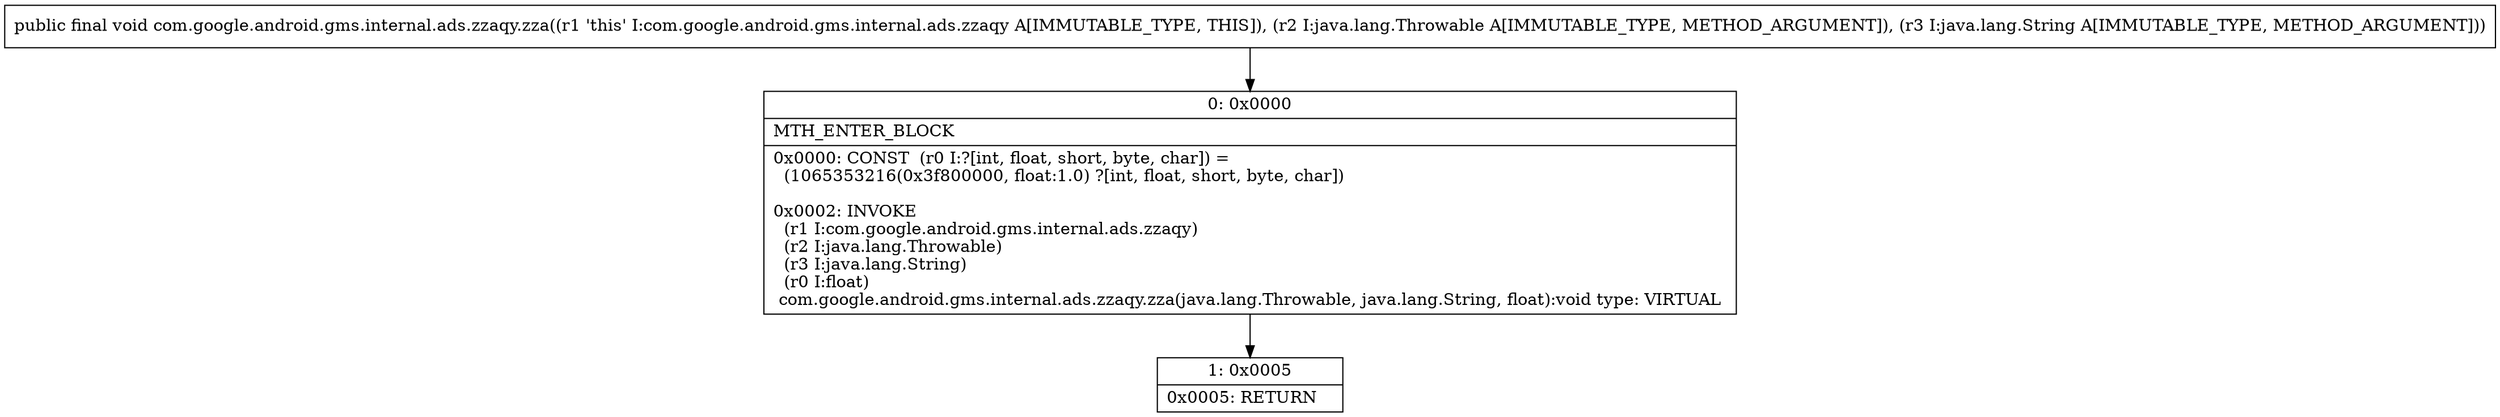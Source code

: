 digraph "CFG forcom.google.android.gms.internal.ads.zzaqy.zza(Ljava\/lang\/Throwable;Ljava\/lang\/String;)V" {
Node_0 [shape=record,label="{0\:\ 0x0000|MTH_ENTER_BLOCK\l|0x0000: CONST  (r0 I:?[int, float, short, byte, char]) = \l  (1065353216(0x3f800000, float:1.0) ?[int, float, short, byte, char])\l \l0x0002: INVOKE  \l  (r1 I:com.google.android.gms.internal.ads.zzaqy)\l  (r2 I:java.lang.Throwable)\l  (r3 I:java.lang.String)\l  (r0 I:float)\l com.google.android.gms.internal.ads.zzaqy.zza(java.lang.Throwable, java.lang.String, float):void type: VIRTUAL \l}"];
Node_1 [shape=record,label="{1\:\ 0x0005|0x0005: RETURN   \l}"];
MethodNode[shape=record,label="{public final void com.google.android.gms.internal.ads.zzaqy.zza((r1 'this' I:com.google.android.gms.internal.ads.zzaqy A[IMMUTABLE_TYPE, THIS]), (r2 I:java.lang.Throwable A[IMMUTABLE_TYPE, METHOD_ARGUMENT]), (r3 I:java.lang.String A[IMMUTABLE_TYPE, METHOD_ARGUMENT])) }"];
MethodNode -> Node_0;
Node_0 -> Node_1;
}

